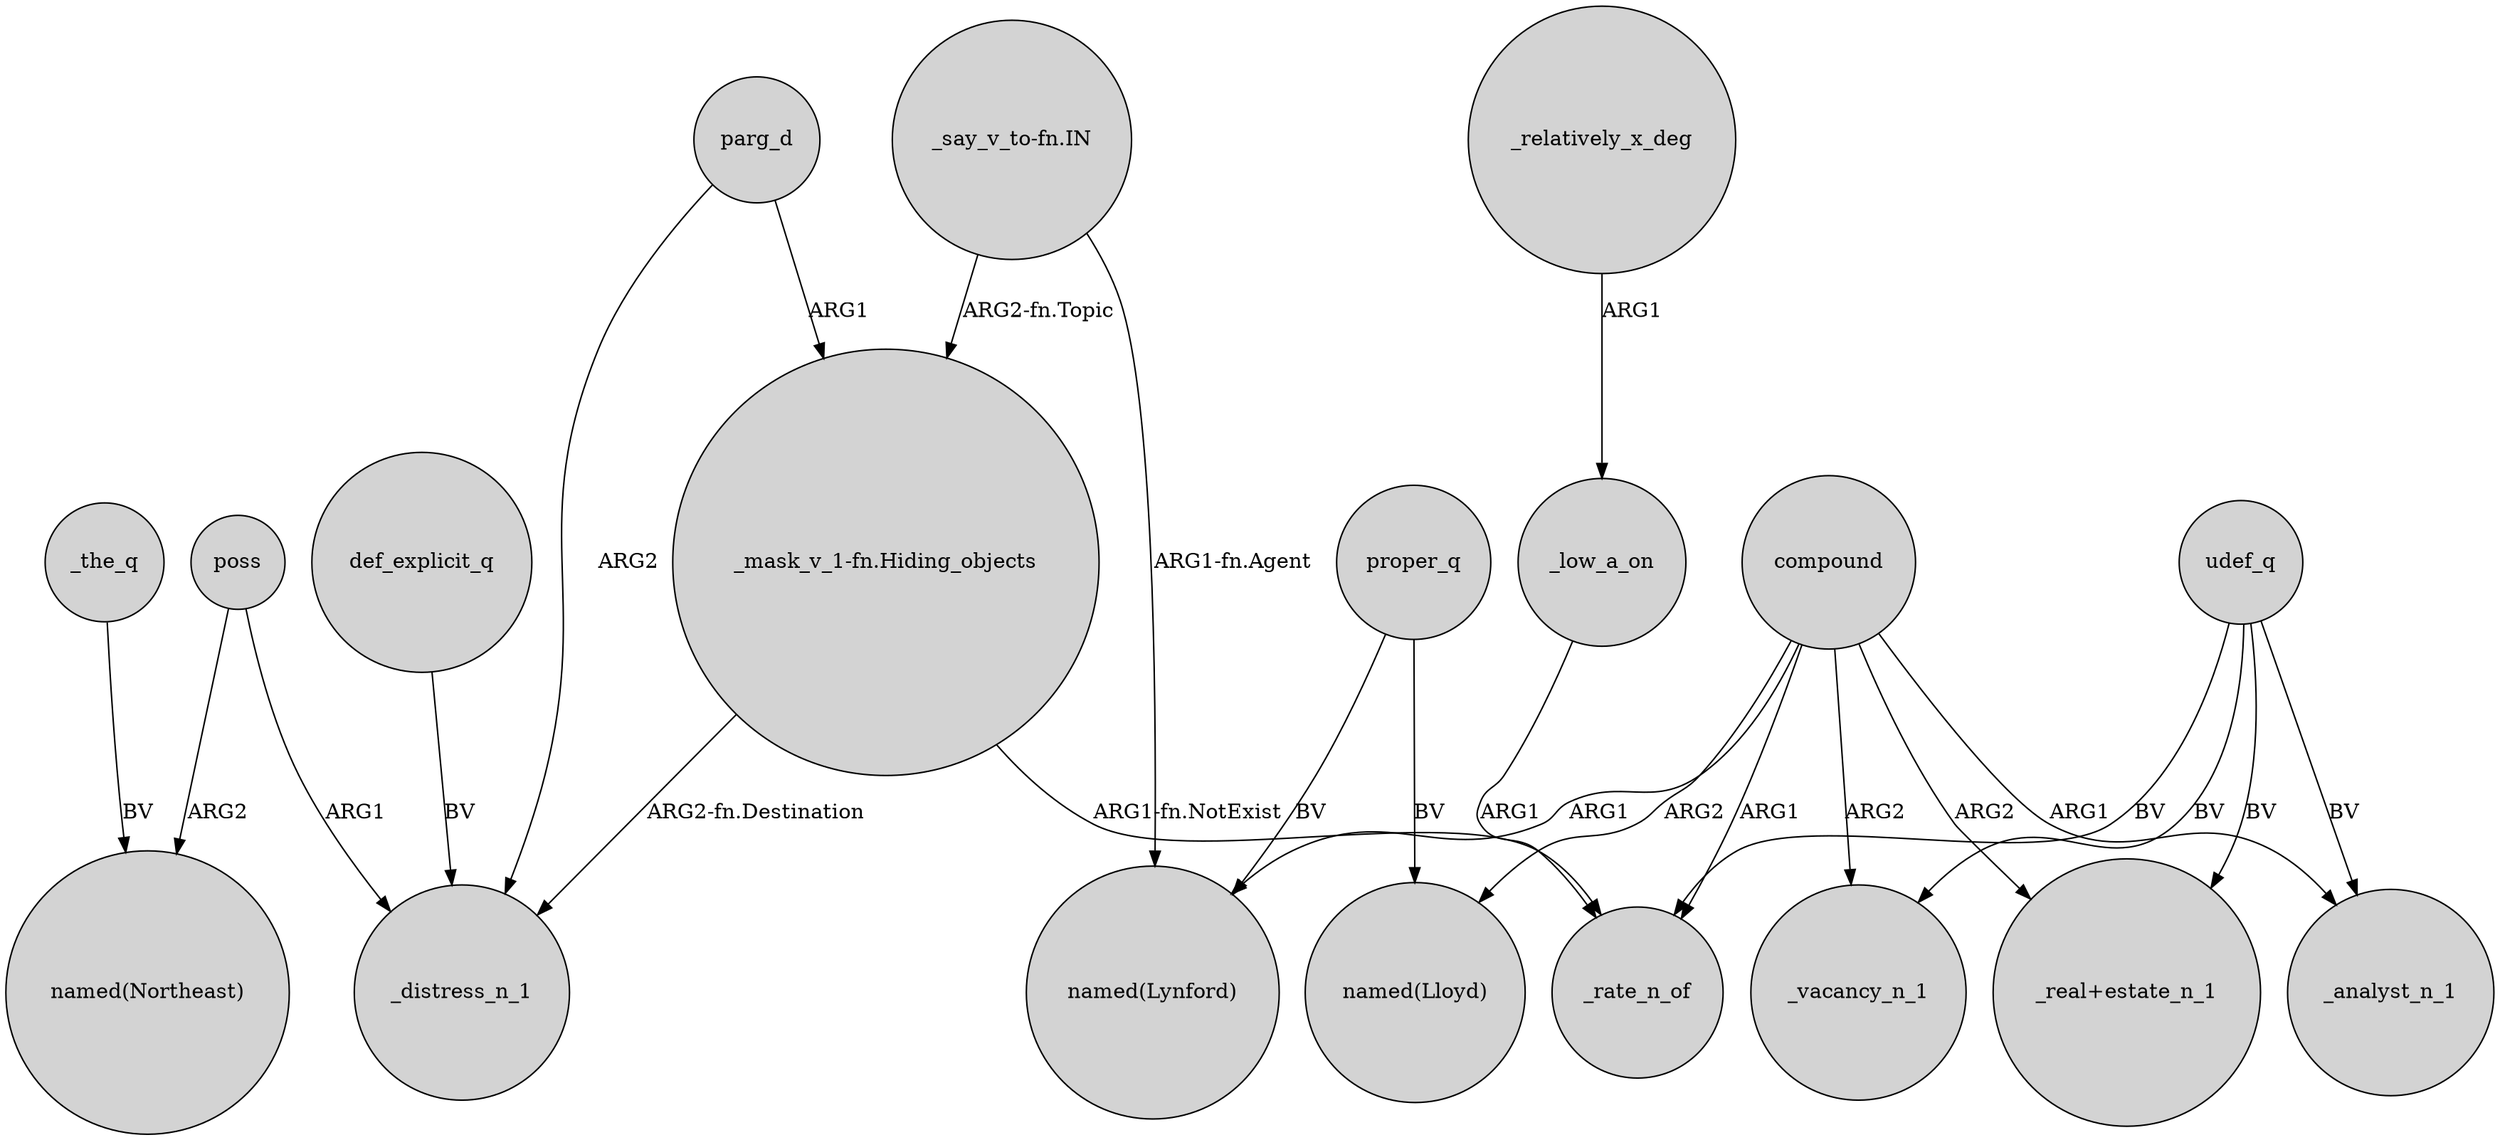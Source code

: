 digraph {
	node [shape=circle style=filled]
	poss -> "named(Northeast)" [label=ARG2]
	proper_q -> "named(Lynford)" [label=BV]
	compound -> _rate_n_of [label=ARG1]
	_relatively_x_deg -> _low_a_on [label=ARG1]
	"_mask_v_1-fn.Hiding_objects" -> _rate_n_of [label="ARG1-fn.NotExist"]
	udef_q -> _rate_n_of [label=BV]
	compound -> _vacancy_n_1 [label=ARG2]
	def_explicit_q -> _distress_n_1 [label=BV]
	compound -> "named(Lloyd)" [label=ARG2]
	compound -> "_real+estate_n_1" [label=ARG2]
	"_say_v_to-fn.IN" -> "_mask_v_1-fn.Hiding_objects" [label="ARG2-fn.Topic"]
	"_say_v_to-fn.IN" -> "named(Lynford)" [label="ARG1-fn.Agent"]
	proper_q -> "named(Lloyd)" [label=BV]
	_low_a_on -> _rate_n_of [label=ARG1]
	_the_q -> "named(Northeast)" [label=BV]
	udef_q -> _vacancy_n_1 [label=BV]
	parg_d -> _distress_n_1 [label=ARG2]
	udef_q -> "_real+estate_n_1" [label=BV]
	parg_d -> "_mask_v_1-fn.Hiding_objects" [label=ARG1]
	poss -> _distress_n_1 [label=ARG1]
	"_mask_v_1-fn.Hiding_objects" -> _distress_n_1 [label="ARG2-fn.Destination"]
	compound -> "named(Lynford)" [label=ARG1]
	udef_q -> _analyst_n_1 [label=BV]
	compound -> _analyst_n_1 [label=ARG1]
}
